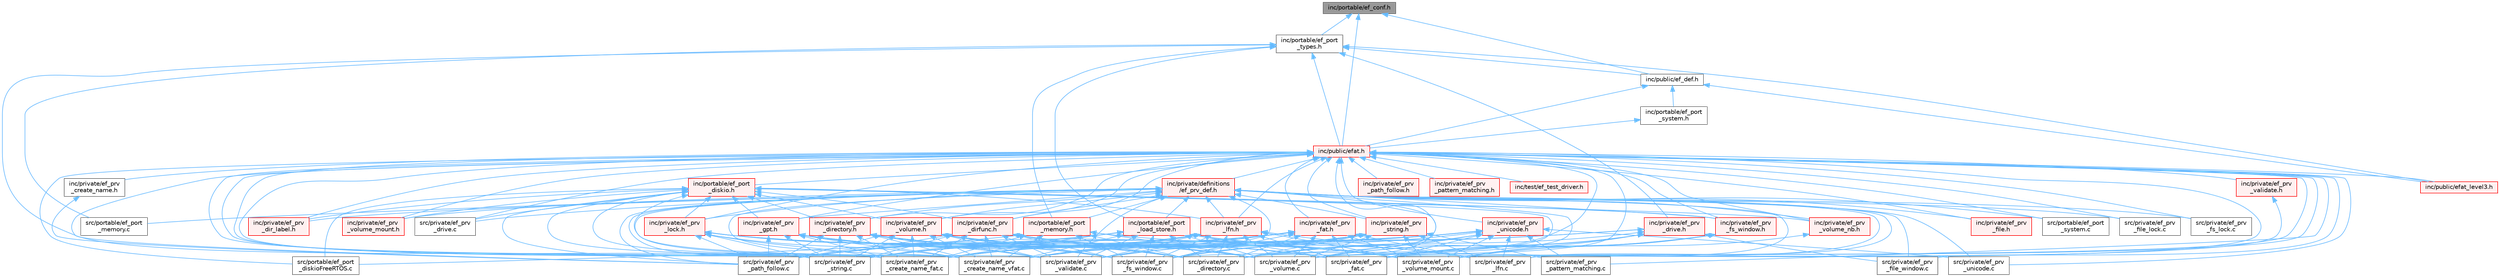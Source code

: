 digraph "inc/portable/ef_conf.h"
{
 // LATEX_PDF_SIZE
  bgcolor="transparent";
  edge [fontname=Helvetica,fontsize=10,labelfontname=Helvetica,labelfontsize=10];
  node [fontname=Helvetica,fontsize=10,shape=box,height=0.2,width=0.4];
  Node1 [id="Node000001",label="inc/portable/ef_conf.h",height=0.2,width=0.4,color="gray40", fillcolor="grey60", style="filled", fontcolor="black",tooltip="Header file for eFAT module configuration."];
  Node1 -> Node2 [id="edge1_Node000001_Node000002",dir="back",color="steelblue1",style="solid",tooltip=" "];
  Node2 [id="Node000002",label="inc/portable/ef_port\l_types.h",height=0.2,width=0.4,color="grey40", fillcolor="white", style="filled",URL="$ef__port__types_8h.html",tooltip="Header file for types definitions."];
  Node2 -> Node3 [id="edge2_Node000002_Node000003",dir="back",color="steelblue1",style="solid",tooltip=" "];
  Node3 [id="Node000003",label="inc/portable/ef_port\l_load_store.h",height=0.2,width=0.4,color="red", fillcolor="#FFF0F0", style="filled",URL="$ef__port__load__store_8h.html",tooltip="Header for portable functions to Load/Store multi-byte words with unaligned access Needed for access ..."];
  Node3 -> Node4 [id="edge3_Node000003_Node000004",dir="back",color="steelblue1",style="solid",tooltip=" "];
  Node4 [id="Node000004",label="src/private/ef_prv\l_create_name_fat.c",height=0.2,width=0.4,color="grey40", fillcolor="white", style="filled",URL="$ef__prv__create__name__fat_8c.html",tooltip="Code file for functions."];
  Node3 -> Node5 [id="edge4_Node000003_Node000005",dir="back",color="steelblue1",style="solid",tooltip=" "];
  Node5 [id="Node000005",label="src/private/ef_prv\l_create_name_vfat.c",height=0.2,width=0.4,color="grey40", fillcolor="white", style="filled",URL="$ef__prv__create__name__vfat_8c.html",tooltip="Code file for functions."];
  Node3 -> Node6 [id="edge5_Node000003_Node000006",dir="back",color="steelblue1",style="solid",tooltip=" "];
  Node6 [id="Node000006",label="src/private/ef_prv\l_directory.c",height=0.2,width=0.4,color="grey40", fillcolor="white", style="filled",URL="$ef__prv__directory_8c.html",tooltip="Code file for directory handling."];
  Node3 -> Node7 [id="edge6_Node000003_Node000007",dir="back",color="steelblue1",style="solid",tooltip=" "];
  Node7 [id="Node000007",label="src/private/ef_prv\l_fat.c",height=0.2,width=0.4,color="grey40", fillcolor="white", style="filled",URL="$ef__prv__fat_8c.html",tooltip="Code file for FAT functions."];
  Node3 -> Node8 [id="edge7_Node000003_Node000008",dir="back",color="steelblue1",style="solid",tooltip=" "];
  Node8 [id="Node000008",label="src/private/ef_prv\l_fs_window.c",height=0.2,width=0.4,color="grey40", fillcolor="white", style="filled",URL="$ef__prv__fs__window_8c.html",tooltip="FS window load or Store."];
  Node3 -> Node10 [id="edge8_Node000003_Node000010",dir="back",color="steelblue1",style="solid",tooltip=" "];
  Node10 [id="Node000010",label="src/private/ef_prv\l_lfn.c",height=0.2,width=0.4,color="grey40", fillcolor="white", style="filled",URL="$ef__prv__lfn_8c.html",tooltip="Code file for functions."];
  Node3 -> Node11 [id="edge9_Node000003_Node000011",dir="back",color="steelblue1",style="solid",tooltip=" "];
  Node11 [id="Node000011",label="src/private/ef_prv\l_path_follow.c",height=0.2,width=0.4,color="grey40", fillcolor="white", style="filled",URL="$ef__prv__path__follow_8c.html",tooltip="Code file for functions."];
  Node3 -> Node12 [id="edge10_Node000003_Node000012",dir="back",color="steelblue1",style="solid",tooltip=" "];
  Node12 [id="Node000012",label="src/private/ef_prv\l_string.c",height=0.2,width=0.4,color="grey40", fillcolor="white", style="filled",URL="$ef__prv__string_8c.html",tooltip="String functions."];
  Node3 -> Node13 [id="edge11_Node000003_Node000013",dir="back",color="steelblue1",style="solid",tooltip=" "];
  Node13 [id="Node000013",label="src/private/ef_prv\l_validate.c",height=0.2,width=0.4,color="grey40", fillcolor="white", style="filled",URL="$ef__prv__validate_8c.html",tooltip="Check if the file/directory object is valid and lock the filesystem if it is valid."];
  Node3 -> Node14 [id="edge12_Node000003_Node000014",dir="back",color="steelblue1",style="solid",tooltip=" "];
  Node14 [id="Node000014",label="src/private/ef_prv\l_volume.c",height=0.2,width=0.4,color="grey40", fillcolor="white", style="filled",URL="$ef__prv__volume_8c.html",tooltip="Private volume access variables and functions."];
  Node3 -> Node15 [id="edge13_Node000003_Node000015",dir="back",color="steelblue1",style="solid",tooltip=" "];
  Node15 [id="Node000015",label="src/private/ef_prv\l_volume_mount.c",height=0.2,width=0.4,color="grey40", fillcolor="white", style="filled",URL="$ef__prv__volume__mount_8c.html",tooltip="Private volume mounting functions."];
  Node2 -> Node40 [id="edge14_Node000002_Node000040",dir="back",color="steelblue1",style="solid",tooltip=" "];
  Node40 [id="Node000040",label="inc/portable/ef_port\l_memory.h",height=0.2,width=0.4,color="red", fillcolor="#FFF0F0", style="filled",URL="$ef__port__memory_8h.html",tooltip="Header for portable memory fills & compare functions."];
  Node40 -> Node41 [id="edge15_Node000040_Node000041",dir="back",color="steelblue1",style="solid",tooltip=" "];
  Node41 [id="Node000041",label="src/portable/ef_port\l_diskioFreeRTOS.c",height=0.2,width=0.4,color="grey40", fillcolor="white", style="filled",URL="$ef__port__diskio_free_r_t_o_s_8c.html",tooltip="Code file for Low level disk interface."];
  Node40 -> Node4 [id="edge16_Node000040_Node000004",dir="back",color="steelblue1",style="solid",tooltip=" "];
  Node40 -> Node5 [id="edge17_Node000040_Node000005",dir="back",color="steelblue1",style="solid",tooltip=" "];
  Node40 -> Node6 [id="edge18_Node000040_Node000006",dir="back",color="steelblue1",style="solid",tooltip=" "];
  Node40 -> Node8 [id="edge19_Node000040_Node000008",dir="back",color="steelblue1",style="solid",tooltip=" "];
  Node40 -> Node10 [id="edge20_Node000040_Node000010",dir="back",color="steelblue1",style="solid",tooltip=" "];
  Node40 -> Node14 [id="edge21_Node000040_Node000014",dir="back",color="steelblue1",style="solid",tooltip=" "];
  Node2 -> Node43 [id="edge22_Node000002_Node000043",dir="back",color="steelblue1",style="solid",tooltip=" "];
  Node43 [id="Node000043",label="inc/private/ef_prv\l_drive.h",height=0.2,width=0.4,color="red", fillcolor="#FFF0F0", style="filled",URL="$ef__prv__drive_8h.html",tooltip="Header file for Low level disk interface."];
  Node43 -> Node6 [id="edge23_Node000043_Node000006",dir="back",color="steelblue1",style="solid",tooltip=" "];
  Node43 -> Node7 [id="edge24_Node000043_Node000007",dir="back",color="steelblue1",style="solid",tooltip=" "];
  Node43 -> Node44 [id="edge25_Node000043_Node000044",dir="back",color="steelblue1",style="solid",tooltip=" "];
  Node44 [id="Node000044",label="src/private/ef_prv\l_file_window.c",height=0.2,width=0.4,color="grey40", fillcolor="white", style="filled",URL="$ef__prv__file__window_8c.html",tooltip="File window management."];
  Node43 -> Node8 [id="edge26_Node000043_Node000008",dir="back",color="steelblue1",style="solid",tooltip=" "];
  Node43 -> Node13 [id="edge27_Node000043_Node000013",dir="back",color="steelblue1",style="solid",tooltip=" "];
  Node43 -> Node14 [id="edge28_Node000043_Node000014",dir="back",color="steelblue1",style="solid",tooltip=" "];
  Node43 -> Node15 [id="edge29_Node000043_Node000015",dir="back",color="steelblue1",style="solid",tooltip=" "];
  Node2 -> Node47 [id="edge30_Node000002_Node000047",dir="back",color="steelblue1",style="solid",tooltip=" "];
  Node47 [id="Node000047",label="inc/public/ef_def.h",height=0.2,width=0.4,color="grey40", fillcolor="white", style="filled",URL="$ef__def_8h.html",tooltip="Public definitions for eFAT."];
  Node47 -> Node48 [id="edge31_Node000047_Node000048",dir="back",color="steelblue1",style="solid",tooltip=" "];
  Node48 [id="Node000048",label="inc/portable/ef_port\l_system.h",height=0.2,width=0.4,color="grey40", fillcolor="white", style="filled",URL="$ef__port__system_8h.html",tooltip="Header file for portable system functions."];
  Node48 -> Node49 [id="edge32_Node000048_Node000049",dir="back",color="steelblue1",style="solid",tooltip=" "];
  Node49 [id="Node000049",label="inc/public/efat.h",height=0.2,width=0.4,color="red", fillcolor="#FFF0F0", style="filled",URL="$efat_8h.html",tooltip="Header file for eFAT module."];
  Node49 -> Node50 [id="edge33_Node000049_Node000050",dir="back",color="steelblue1",style="solid",tooltip=" "];
  Node50 [id="Node000050",label="inc/portable/ef_port\l_diskio.h",height=0.2,width=0.4,color="red", fillcolor="#FFF0F0", style="filled",URL="$ef__port__diskio_8h.html",tooltip="Header file for Low level disk interface."];
  Node50 -> Node51 [id="edge34_Node000050_Node000051",dir="back",color="steelblue1",style="solid",tooltip=" "];
  Node51 [id="Node000051",label="inc/private/ef_prv\l_dir_label.h",height=0.2,width=0.4,color="red", fillcolor="#FFF0F0", style="filled",URL="$ef__prv__dir__label_8h.html",tooltip="Private Header file for FAT directory functions."];
  Node50 -> Node52 [id="edge35_Node000050_Node000052",dir="back",color="steelblue1",style="solid",tooltip=" "];
  Node52 [id="Node000052",label="inc/private/ef_prv\l_directory.h",height=0.2,width=0.4,color="red", fillcolor="#FFF0F0", style="filled",URL="$ef__prv__directory_8h.html",tooltip="Private Header file for directory handling."];
  Node52 -> Node4 [id="edge36_Node000052_Node000004",dir="back",color="steelblue1",style="solid",tooltip=" "];
  Node52 -> Node5 [id="edge37_Node000052_Node000005",dir="back",color="steelblue1",style="solid",tooltip=" "];
  Node52 -> Node6 [id="edge38_Node000052_Node000006",dir="back",color="steelblue1",style="solid",tooltip=" "];
  Node52 -> Node7 [id="edge39_Node000052_Node000007",dir="back",color="steelblue1",style="solid",tooltip=" "];
  Node52 -> Node8 [id="edge40_Node000052_Node000008",dir="back",color="steelblue1",style="solid",tooltip=" "];
  Node52 -> Node11 [id="edge41_Node000052_Node000011",dir="back",color="steelblue1",style="solid",tooltip=" "];
  Node52 -> Node12 [id="edge42_Node000052_Node000012",dir="back",color="steelblue1",style="solid",tooltip=" "];
  Node52 -> Node13 [id="edge43_Node000052_Node000013",dir="back",color="steelblue1",style="solid",tooltip=" "];
  Node52 -> Node14 [id="edge44_Node000052_Node000014",dir="back",color="steelblue1",style="solid",tooltip=" "];
  Node52 -> Node15 [id="edge45_Node000052_Node000015",dir="back",color="steelblue1",style="solid",tooltip=" "];
  Node50 -> Node54 [id="edge46_Node000050_Node000054",dir="back",color="steelblue1",style="solid",tooltip=" "];
  Node54 [id="Node000054",label="inc/private/ef_prv\l_dirfunc.h",height=0.2,width=0.4,color="red", fillcolor="#FFF0F0", style="filled",URL="$ef__prv__dirfunc_8h_source.html",tooltip=" "];
  Node54 -> Node4 [id="edge47_Node000054_Node000004",dir="back",color="steelblue1",style="solid",tooltip=" "];
  Node54 -> Node5 [id="edge48_Node000054_Node000005",dir="back",color="steelblue1",style="solid",tooltip=" "];
  Node54 -> Node6 [id="edge49_Node000054_Node000006",dir="back",color="steelblue1",style="solid",tooltip=" "];
  Node54 -> Node7 [id="edge50_Node000054_Node000007",dir="back",color="steelblue1",style="solid",tooltip=" "];
  Node54 -> Node8 [id="edge51_Node000054_Node000008",dir="back",color="steelblue1",style="solid",tooltip=" "];
  Node54 -> Node11 [id="edge52_Node000054_Node000011",dir="back",color="steelblue1",style="solid",tooltip=" "];
  Node54 -> Node12 [id="edge53_Node000054_Node000012",dir="back",color="steelblue1",style="solid",tooltip=" "];
  Node54 -> Node13 [id="edge54_Node000054_Node000013",dir="back",color="steelblue1",style="solid",tooltip=" "];
  Node54 -> Node14 [id="edge55_Node000054_Node000014",dir="back",color="steelblue1",style="solid",tooltip=" "];
  Node54 -> Node15 [id="edge56_Node000054_Node000015",dir="back",color="steelblue1",style="solid",tooltip=" "];
  Node50 -> Node55 [id="edge57_Node000050_Node000055",dir="back",color="steelblue1",style="solid",tooltip=" "];
  Node55 [id="Node000055",label="inc/private/ef_prv\l_fs_window.h",height=0.2,width=0.4,color="red", fillcolor="#FFF0F0", style="filled",URL="$ef__prv__fs__window_8h.html",tooltip="Private disk access window in the filesystem object."];
  Node55 -> Node6 [id="edge58_Node000055_Node000006",dir="back",color="steelblue1",style="solid",tooltip=" "];
  Node55 -> Node7 [id="edge59_Node000055_Node000007",dir="back",color="steelblue1",style="solid",tooltip=" "];
  Node55 -> Node14 [id="edge60_Node000055_Node000014",dir="back",color="steelblue1",style="solid",tooltip=" "];
  Node55 -> Node15 [id="edge61_Node000055_Node000015",dir="back",color="steelblue1",style="solid",tooltip=" "];
  Node50 -> Node56 [id="edge62_Node000050_Node000056",dir="back",color="steelblue1",style="solid",tooltip=" "];
  Node56 [id="Node000056",label="inc/private/ef_prv\l_gpt.h",height=0.2,width=0.4,color="red", fillcolor="#FFF0F0", style="filled",URL="$ef__prv__gpt_8h.html",tooltip="Private GPT support function."];
  Node56 -> Node4 [id="edge63_Node000056_Node000004",dir="back",color="steelblue1",style="solid",tooltip=" "];
  Node56 -> Node5 [id="edge64_Node000056_Node000005",dir="back",color="steelblue1",style="solid",tooltip=" "];
  Node56 -> Node6 [id="edge65_Node000056_Node000006",dir="back",color="steelblue1",style="solid",tooltip=" "];
  Node56 -> Node7 [id="edge66_Node000056_Node000007",dir="back",color="steelblue1",style="solid",tooltip=" "];
  Node56 -> Node8 [id="edge67_Node000056_Node000008",dir="back",color="steelblue1",style="solid",tooltip=" "];
  Node56 -> Node11 [id="edge68_Node000056_Node000011",dir="back",color="steelblue1",style="solid",tooltip=" "];
  Node56 -> Node12 [id="edge69_Node000056_Node000012",dir="back",color="steelblue1",style="solid",tooltip=" "];
  Node56 -> Node13 [id="edge70_Node000056_Node000013",dir="back",color="steelblue1",style="solid",tooltip=" "];
  Node56 -> Node14 [id="edge71_Node000056_Node000014",dir="back",color="steelblue1",style="solid",tooltip=" "];
  Node56 -> Node15 [id="edge72_Node000056_Node000015",dir="back",color="steelblue1",style="solid",tooltip=" "];
  Node50 -> Node57 [id="edge73_Node000050_Node000057",dir="back",color="steelblue1",style="solid",tooltip=" "];
  Node57 [id="Node000057",label="inc/private/ef_prv\l_lfn.h",height=0.2,width=0.4,color="red", fillcolor="#FFF0F0", style="filled",URL="$ef__prv__lfn_8h.html",tooltip="Private header for Long File Name support."];
  Node57 -> Node4 [id="edge74_Node000057_Node000004",dir="back",color="steelblue1",style="solid",tooltip=" "];
  Node57 -> Node5 [id="edge75_Node000057_Node000005",dir="back",color="steelblue1",style="solid",tooltip=" "];
  Node57 -> Node6 [id="edge76_Node000057_Node000006",dir="back",color="steelblue1",style="solid",tooltip=" "];
  Node57 -> Node7 [id="edge77_Node000057_Node000007",dir="back",color="steelblue1",style="solid",tooltip=" "];
  Node57 -> Node8 [id="edge78_Node000057_Node000008",dir="back",color="steelblue1",style="solid",tooltip=" "];
  Node57 -> Node10 [id="edge79_Node000057_Node000010",dir="back",color="steelblue1",style="solid",tooltip=" "];
  Node57 -> Node11 [id="edge80_Node000057_Node000011",dir="back",color="steelblue1",style="solid",tooltip=" "];
  Node57 -> Node12 [id="edge81_Node000057_Node000012",dir="back",color="steelblue1",style="solid",tooltip=" "];
  Node57 -> Node13 [id="edge82_Node000057_Node000013",dir="back",color="steelblue1",style="solid",tooltip=" "];
  Node57 -> Node14 [id="edge83_Node000057_Node000014",dir="back",color="steelblue1",style="solid",tooltip=" "];
  Node57 -> Node15 [id="edge84_Node000057_Node000015",dir="back",color="steelblue1",style="solid",tooltip=" "];
  Node50 -> Node58 [id="edge85_Node000050_Node000058",dir="back",color="steelblue1",style="solid",tooltip=" "];
  Node58 [id="Node000058",label="inc/private/ef_prv\l_lock.h",height=0.2,width=0.4,color="red", fillcolor="#FFF0F0", style="filled",URL="$ef__prv__lock_8h.html",tooltip="Private Header file for access control to the volume."];
  Node58 -> Node4 [id="edge86_Node000058_Node000004",dir="back",color="steelblue1",style="solid",tooltip=" "];
  Node58 -> Node5 [id="edge87_Node000058_Node000005",dir="back",color="steelblue1",style="solid",tooltip=" "];
  Node58 -> Node6 [id="edge88_Node000058_Node000006",dir="back",color="steelblue1",style="solid",tooltip=" "];
  Node58 -> Node8 [id="edge89_Node000058_Node000008",dir="back",color="steelblue1",style="solid",tooltip=" "];
  Node58 -> Node11 [id="edge90_Node000058_Node000011",dir="back",color="steelblue1",style="solid",tooltip=" "];
  Node58 -> Node12 [id="edge91_Node000058_Node000012",dir="back",color="steelblue1",style="solid",tooltip=" "];
  Node58 -> Node13 [id="edge92_Node000058_Node000013",dir="back",color="steelblue1",style="solid",tooltip=" "];
  Node58 -> Node14 [id="edge93_Node000058_Node000014",dir="back",color="steelblue1",style="solid",tooltip=" "];
  Node58 -> Node15 [id="edge94_Node000058_Node000015",dir="back",color="steelblue1",style="solid",tooltip=" "];
  Node50 -> Node61 [id="edge95_Node000050_Node000061",dir="back",color="steelblue1",style="solid",tooltip=" "];
  Node61 [id="Node000061",label="inc/private/ef_prv\l_volume.h",height=0.2,width=0.4,color="red", fillcolor="#FFF0F0", style="filled",URL="$ef__prv__volume_8h.html",tooltip="Private volume access management."];
  Node61 -> Node4 [id="edge96_Node000061_Node000004",dir="back",color="steelblue1",style="solid",tooltip=" "];
  Node61 -> Node5 [id="edge97_Node000061_Node000005",dir="back",color="steelblue1",style="solid",tooltip=" "];
  Node61 -> Node6 [id="edge98_Node000061_Node000006",dir="back",color="steelblue1",style="solid",tooltip=" "];
  Node61 -> Node7 [id="edge99_Node000061_Node000007",dir="back",color="steelblue1",style="solid",tooltip=" "];
  Node61 -> Node8 [id="edge100_Node000061_Node000008",dir="back",color="steelblue1",style="solid",tooltip=" "];
  Node61 -> Node11 [id="edge101_Node000061_Node000011",dir="back",color="steelblue1",style="solid",tooltip=" "];
  Node61 -> Node12 [id="edge102_Node000061_Node000012",dir="back",color="steelblue1",style="solid",tooltip=" "];
  Node61 -> Node13 [id="edge103_Node000061_Node000013",dir="back",color="steelblue1",style="solid",tooltip=" "];
  Node61 -> Node14 [id="edge104_Node000061_Node000014",dir="back",color="steelblue1",style="solid",tooltip=" "];
  Node61 -> Node15 [id="edge105_Node000061_Node000015",dir="back",color="steelblue1",style="solid",tooltip=" "];
  Node50 -> Node62 [id="edge106_Node000050_Node000062",dir="back",color="steelblue1",style="solid",tooltip=" "];
  Node62 [id="Node000062",label="inc/private/ef_prv\l_volume_mount.h",height=0.2,width=0.4,color="red", fillcolor="#FFF0F0", style="filled",URL="$ef__prv__volume__mount_8h.html",tooltip="Private volume mounting."];
  Node50 -> Node63 [id="edge107_Node000050_Node000063",dir="back",color="steelblue1",style="solid",tooltip=" "];
  Node63 [id="Node000063",label="inc/private/ef_prv\l_volume_nb.h",height=0.2,width=0.4,color="red", fillcolor="#FFF0F0", style="filled",URL="$ef__prv__volume__nb_8h.html",tooltip="Private volume numbering."];
  Node63 -> Node15 [id="edge108_Node000063_Node000015",dir="back",color="steelblue1",style="solid",tooltip=" "];
  Node50 -> Node41 [id="edge109_Node000050_Node000041",dir="back",color="steelblue1",style="solid",tooltip=" "];
  Node50 -> Node4 [id="edge110_Node000050_Node000004",dir="back",color="steelblue1",style="solid",tooltip=" "];
  Node50 -> Node5 [id="edge111_Node000050_Node000005",dir="back",color="steelblue1",style="solid",tooltip=" "];
  Node50 -> Node65 [id="edge112_Node000050_Node000065",dir="back",color="steelblue1",style="solid",tooltip=" "];
  Node65 [id="Node000065",label="src/private/ef_prv\l_drive.c",height=0.2,width=0.4,color="grey40", fillcolor="white", style="filled",URL="$ef__prv__drive_8c.html",tooltip="Code file for Low level disk interface."];
  Node50 -> Node11 [id="edge113_Node000050_Node000011",dir="back",color="steelblue1",style="solid",tooltip=" "];
  Node50 -> Node12 [id="edge114_Node000050_Node000012",dir="back",color="steelblue1",style="solid",tooltip=" "];
  Node50 -> Node14 [id="edge115_Node000050_Node000014",dir="back",color="steelblue1",style="solid",tooltip=" "];
  Node49 -> Node66 [id="edge116_Node000049_Node000066",dir="back",color="steelblue1",style="solid",tooltip=" "];
  Node66 [id="Node000066",label="inc/private/definitions\l/ef_prv_def.h",height=0.2,width=0.4,color="red", fillcolor="#FFF0F0", style="filled",URL="$ef__prv__def_8h.html",tooltip="Private definitions."];
  Node66 -> Node3 [id="edge117_Node000066_Node000003",dir="back",color="steelblue1",style="solid",tooltip=" "];
  Node66 -> Node40 [id="edge118_Node000066_Node000040",dir="back",color="steelblue1",style="solid",tooltip=" "];
  Node66 -> Node51 [id="edge119_Node000066_Node000051",dir="back",color="steelblue1",style="solid",tooltip=" "];
  Node66 -> Node52 [id="edge120_Node000066_Node000052",dir="back",color="steelblue1",style="solid",tooltip=" "];
  Node66 -> Node54 [id="edge121_Node000066_Node000054",dir="back",color="steelblue1",style="solid",tooltip=" "];
  Node66 -> Node67 [id="edge122_Node000066_Node000067",dir="back",color="steelblue1",style="solid",tooltip=" "];
  Node67 [id="Node000067",label="inc/private/ef_prv\l_file.h",height=0.2,width=0.4,color="red", fillcolor="#FFF0F0", style="filled",URL="$ef__prv__file_8h.html",tooltip="Private file specific functions protoypes."];
  Node66 -> Node55 [id="edge123_Node000066_Node000055",dir="back",color="steelblue1",style="solid",tooltip=" "];
  Node66 -> Node56 [id="edge124_Node000066_Node000056",dir="back",color="steelblue1",style="solid",tooltip=" "];
  Node66 -> Node57 [id="edge125_Node000066_Node000057",dir="back",color="steelblue1",style="solid",tooltip=" "];
  Node66 -> Node58 [id="edge126_Node000066_Node000058",dir="back",color="steelblue1",style="solid",tooltip=" "];
  Node66 -> Node68 [id="edge127_Node000066_Node000068",dir="back",color="steelblue1",style="solid",tooltip=" "];
  Node68 [id="Node000068",label="inc/private/ef_prv\l_string.h",height=0.2,width=0.4,color="red", fillcolor="#FFF0F0", style="filled",URL="$ef__prv__string_8h.html",tooltip="Private Header file for string functions."];
  Node68 -> Node4 [id="edge128_Node000068_Node000004",dir="back",color="steelblue1",style="solid",tooltip=" "];
  Node68 -> Node5 [id="edge129_Node000068_Node000005",dir="back",color="steelblue1",style="solid",tooltip=" "];
  Node68 -> Node6 [id="edge130_Node000068_Node000006",dir="back",color="steelblue1",style="solid",tooltip=" "];
  Node68 -> Node8 [id="edge131_Node000068_Node000008",dir="back",color="steelblue1",style="solid",tooltip=" "];
  Node68 -> Node10 [id="edge132_Node000068_Node000010",dir="back",color="steelblue1",style="solid",tooltip=" "];
  Node68 -> Node11 [id="edge133_Node000068_Node000011",dir="back",color="steelblue1",style="solid",tooltip=" "];
  Node68 -> Node69 [id="edge134_Node000068_Node000069",dir="back",color="steelblue1",style="solid",tooltip=" "];
  Node69 [id="Node000069",label="src/private/ef_prv\l_pattern_matching.c",height=0.2,width=0.4,color="grey40", fillcolor="white", style="filled",URL="$ef__prv__pattern__matching_8c.html",tooltip="Code file for functions."];
  Node68 -> Node12 [id="edge135_Node000068_Node000012",dir="back",color="steelblue1",style="solid",tooltip=" "];
  Node68 -> Node13 [id="edge136_Node000068_Node000013",dir="back",color="steelblue1",style="solid",tooltip=" "];
  Node68 -> Node14 [id="edge137_Node000068_Node000014",dir="back",color="steelblue1",style="solid",tooltip=" "];
  Node68 -> Node15 [id="edge138_Node000068_Node000015",dir="back",color="steelblue1",style="solid",tooltip=" "];
  Node66 -> Node61 [id="edge139_Node000066_Node000061",dir="back",color="steelblue1",style="solid",tooltip=" "];
  Node66 -> Node62 [id="edge140_Node000066_Node000062",dir="back",color="steelblue1",style="solid",tooltip=" "];
  Node66 -> Node63 [id="edge141_Node000066_Node000063",dir="back",color="steelblue1",style="solid",tooltip=" "];
  Node66 -> Node71 [id="edge142_Node000066_Node000071",dir="back",color="steelblue1",style="solid",tooltip=" "];
  Node71 [id="Node000071",label="src/portable/ef_port\l_memory.c",height=0.2,width=0.4,color="grey40", fillcolor="white", style="filled",URL="$ef__port__memory_8c.html",tooltip="Memory functions."];
  Node66 -> Node72 [id="edge143_Node000066_Node000072",dir="back",color="steelblue1",style="solid",tooltip=" "];
  Node72 [id="Node000072",label="src/portable/ef_port\l_system.c",height=0.2,width=0.4,color="grey40", fillcolor="white", style="filled",URL="$ef__port__system_8c.html",tooltip="Code file for OS Dependent Functions for eFAT."];
  Node66 -> Node4 [id="edge144_Node000066_Node000004",dir="back",color="steelblue1",style="solid",tooltip=" "];
  Node66 -> Node5 [id="edge145_Node000066_Node000005",dir="back",color="steelblue1",style="solid",tooltip=" "];
  Node66 -> Node6 [id="edge146_Node000066_Node000006",dir="back",color="steelblue1",style="solid",tooltip=" "];
  Node66 -> Node65 [id="edge147_Node000066_Node000065",dir="back",color="steelblue1",style="solid",tooltip=" "];
  Node66 -> Node7 [id="edge148_Node000066_Node000007",dir="back",color="steelblue1",style="solid",tooltip=" "];
  Node66 -> Node73 [id="edge149_Node000066_Node000073",dir="back",color="steelblue1",style="solid",tooltip=" "];
  Node73 [id="Node000073",label="src/private/ef_prv\l_file_lock.c",height=0.2,width=0.4,color="grey40", fillcolor="white", style="filled",URL="$ef__prv__file__lock_8c.html",tooltip="Code file for functions."];
  Node66 -> Node44 [id="edge150_Node000066_Node000044",dir="back",color="steelblue1",style="solid",tooltip=" "];
  Node66 -> Node74 [id="edge151_Node000066_Node000074",dir="back",color="steelblue1",style="solid",tooltip=" "];
  Node74 [id="Node000074",label="src/private/ef_prv\l_fs_lock.c",height=0.2,width=0.4,color="grey40", fillcolor="white", style="filled",URL="$ef__prv__fs__lock_8c.html",tooltip="Filesystem locking / unlocking."];
  Node66 -> Node8 [id="edge152_Node000066_Node000008",dir="back",color="steelblue1",style="solid",tooltip=" "];
  Node66 -> Node10 [id="edge153_Node000066_Node000010",dir="back",color="steelblue1",style="solid",tooltip=" "];
  Node66 -> Node11 [id="edge154_Node000066_Node000011",dir="back",color="steelblue1",style="solid",tooltip=" "];
  Node66 -> Node12 [id="edge155_Node000066_Node000012",dir="back",color="steelblue1",style="solid",tooltip=" "];
  Node66 -> Node75 [id="edge156_Node000066_Node000075",dir="back",color="steelblue1",style="solid",tooltip=" "];
  Node75 [id="Node000075",label="src/private/ef_prv\l_unicode.c",height=0.2,width=0.4,color="grey40", fillcolor="white", style="filled",URL="$ef__prv__unicode_8c.html",tooltip="Code file for unicode support."];
  Node66 -> Node13 [id="edge157_Node000066_Node000013",dir="back",color="steelblue1",style="solid",tooltip=" "];
  Node66 -> Node14 [id="edge158_Node000066_Node000014",dir="back",color="steelblue1",style="solid",tooltip=" "];
  Node66 -> Node15 [id="edge159_Node000066_Node000015",dir="back",color="steelblue1",style="solid",tooltip=" "];
  Node49 -> Node78 [id="edge160_Node000049_Node000078",dir="back",color="steelblue1",style="solid",tooltip=" "];
  Node78 [id="Node000078",label="inc/private/ef_prv\l_create_name.h",height=0.2,width=0.4,color="grey40", fillcolor="white", style="filled",URL="$ef__prv__create__name_8h.html",tooltip="Private Header file."];
  Node78 -> Node11 [id="edge161_Node000078_Node000011",dir="back",color="steelblue1",style="solid",tooltip=" "];
  Node49 -> Node51 [id="edge162_Node000049_Node000051",dir="back",color="steelblue1",style="solid",tooltip=" "];
  Node49 -> Node52 [id="edge163_Node000049_Node000052",dir="back",color="steelblue1",style="solid",tooltip=" "];
  Node49 -> Node54 [id="edge164_Node000049_Node000054",dir="back",color="steelblue1",style="solid",tooltip=" "];
  Node49 -> Node79 [id="edge165_Node000049_Node000079",dir="back",color="steelblue1",style="solid",tooltip=" "];
  Node79 [id="Node000079",label="inc/private/ef_prv\l_fat.h",height=0.2,width=0.4,color="red", fillcolor="#FFF0F0", style="filled",URL="$ef__prv__fat_8h.html",tooltip="Private Header file."];
  Node79 -> Node4 [id="edge166_Node000079_Node000004",dir="back",color="steelblue1",style="solid",tooltip=" "];
  Node79 -> Node5 [id="edge167_Node000079_Node000005",dir="back",color="steelblue1",style="solid",tooltip=" "];
  Node79 -> Node6 [id="edge168_Node000079_Node000006",dir="back",color="steelblue1",style="solid",tooltip=" "];
  Node79 -> Node7 [id="edge169_Node000079_Node000007",dir="back",color="steelblue1",style="solid",tooltip=" "];
  Node79 -> Node8 [id="edge170_Node000079_Node000008",dir="back",color="steelblue1",style="solid",tooltip=" "];
  Node79 -> Node10 [id="edge171_Node000079_Node000010",dir="back",color="steelblue1",style="solid",tooltip=" "];
  Node79 -> Node11 [id="edge172_Node000079_Node000011",dir="back",color="steelblue1",style="solid",tooltip=" "];
  Node79 -> Node12 [id="edge173_Node000079_Node000012",dir="back",color="steelblue1",style="solid",tooltip=" "];
  Node79 -> Node13 [id="edge174_Node000079_Node000013",dir="back",color="steelblue1",style="solid",tooltip=" "];
  Node79 -> Node14 [id="edge175_Node000079_Node000014",dir="back",color="steelblue1",style="solid",tooltip=" "];
  Node79 -> Node15 [id="edge176_Node000079_Node000015",dir="back",color="steelblue1",style="solid",tooltip=" "];
  Node49 -> Node67 [id="edge177_Node000049_Node000067",dir="back",color="steelblue1",style="solid",tooltip=" "];
  Node49 -> Node55 [id="edge178_Node000049_Node000055",dir="back",color="steelblue1",style="solid",tooltip=" "];
  Node49 -> Node56 [id="edge179_Node000049_Node000056",dir="back",color="steelblue1",style="solid",tooltip=" "];
  Node49 -> Node57 [id="edge180_Node000049_Node000057",dir="back",color="steelblue1",style="solid",tooltip=" "];
  Node49 -> Node58 [id="edge181_Node000049_Node000058",dir="back",color="steelblue1",style="solid",tooltip=" "];
  Node49 -> Node80 [id="edge182_Node000049_Node000080",dir="back",color="steelblue1",style="solid",tooltip=" "];
  Node80 [id="Node000080",label="inc/private/ef_prv\l_path_follow.h",height=0.2,width=0.4,color="red", fillcolor="#FFF0F0", style="filled",URL="$ef__prv__path__follow_8h.html",tooltip="Private Header file."];
  Node49 -> Node81 [id="edge183_Node000049_Node000081",dir="back",color="steelblue1",style="solid",tooltip=" "];
  Node81 [id="Node000081",label="inc/private/ef_prv\l_pattern_matching.h",height=0.2,width=0.4,color="red", fillcolor="#FFF0F0", style="filled",URL="$ef__prv__pattern__matching_8h.html",tooltip="Private Header file."];
  Node49 -> Node68 [id="edge184_Node000049_Node000068",dir="back",color="steelblue1",style="solid",tooltip=" "];
  Node49 -> Node82 [id="edge185_Node000049_Node000082",dir="back",color="steelblue1",style="solid",tooltip=" "];
  Node82 [id="Node000082",label="inc/private/ef_prv\l_unicode.h",height=0.2,width=0.4,color="red", fillcolor="#FFF0F0", style="filled",URL="$ef__prv__unicode_8h.html",tooltip="Private Header for unicode support."];
  Node82 -> Node4 [id="edge186_Node000082_Node000004",dir="back",color="steelblue1",style="solid",tooltip=" "];
  Node82 -> Node5 [id="edge187_Node000082_Node000005",dir="back",color="steelblue1",style="solid",tooltip=" "];
  Node82 -> Node6 [id="edge188_Node000082_Node000006",dir="back",color="steelblue1",style="solid",tooltip=" "];
  Node82 -> Node7 [id="edge189_Node000082_Node000007",dir="back",color="steelblue1",style="solid",tooltip=" "];
  Node82 -> Node8 [id="edge190_Node000082_Node000008",dir="back",color="steelblue1",style="solid",tooltip=" "];
  Node82 -> Node10 [id="edge191_Node000082_Node000010",dir="back",color="steelblue1",style="solid",tooltip=" "];
  Node82 -> Node11 [id="edge192_Node000082_Node000011",dir="back",color="steelblue1",style="solid",tooltip=" "];
  Node82 -> Node69 [id="edge193_Node000082_Node000069",dir="back",color="steelblue1",style="solid",tooltip=" "];
  Node82 -> Node12 [id="edge194_Node000082_Node000012",dir="back",color="steelblue1",style="solid",tooltip=" "];
  Node82 -> Node75 [id="edge195_Node000082_Node000075",dir="back",color="steelblue1",style="solid",tooltip=" "];
  Node82 -> Node13 [id="edge196_Node000082_Node000013",dir="back",color="steelblue1",style="solid",tooltip=" "];
  Node82 -> Node14 [id="edge197_Node000082_Node000014",dir="back",color="steelblue1",style="solid",tooltip=" "];
  Node82 -> Node15 [id="edge198_Node000082_Node000015",dir="back",color="steelblue1",style="solid",tooltip=" "];
  Node49 -> Node84 [id="edge199_Node000049_Node000084",dir="back",color="steelblue1",style="solid",tooltip=" "];
  Node84 [id="Node000084",label="inc/private/ef_prv\l_validate.h",height=0.2,width=0.4,color="red", fillcolor="#FFF0F0", style="filled",URL="$ef__prv__validate_8h.html",tooltip="Private Header file."];
  Node84 -> Node15 [id="edge200_Node000084_Node000015",dir="back",color="steelblue1",style="solid",tooltip=" "];
  Node49 -> Node61 [id="edge201_Node000049_Node000061",dir="back",color="steelblue1",style="solid",tooltip=" "];
  Node49 -> Node62 [id="edge202_Node000049_Node000062",dir="back",color="steelblue1",style="solid",tooltip=" "];
  Node49 -> Node63 [id="edge203_Node000049_Node000063",dir="back",color="steelblue1",style="solid",tooltip=" "];
  Node49 -> Node85 [id="edge204_Node000049_Node000085",dir="back",color="steelblue1",style="solid",tooltip=" "];
  Node85 [id="Node000085",label="inc/public/efat_level3.h",height=0.2,width=0.4,color="red", fillcolor="#FFF0F0", style="filled",URL="$efat__level3_8h.html",tooltip="Header file for eFAT module."];
  Node49 -> Node86 [id="edge205_Node000049_Node000086",dir="back",color="steelblue1",style="solid",tooltip=" "];
  Node86 [id="Node000086",label="inc/test/ef_test_driver.h",height=0.2,width=0.4,color="red", fillcolor="#FFF0F0", style="filled",URL="$ef__test__driver_8h.html",tooltip="Header for functions for testing sdcard functionalities."];
  Node49 -> Node41 [id="edge206_Node000049_Node000041",dir="back",color="steelblue1",style="solid",tooltip=" "];
  Node49 -> Node72 [id="edge207_Node000049_Node000072",dir="back",color="steelblue1",style="solid",tooltip=" "];
  Node49 -> Node4 [id="edge208_Node000049_Node000004",dir="back",color="steelblue1",style="solid",tooltip=" "];
  Node49 -> Node5 [id="edge209_Node000049_Node000005",dir="back",color="steelblue1",style="solid",tooltip=" "];
  Node49 -> Node6 [id="edge210_Node000049_Node000006",dir="back",color="steelblue1",style="solid",tooltip=" "];
  Node49 -> Node65 [id="edge211_Node000049_Node000065",dir="back",color="steelblue1",style="solid",tooltip=" "];
  Node49 -> Node7 [id="edge212_Node000049_Node000007",dir="back",color="steelblue1",style="solid",tooltip=" "];
  Node49 -> Node73 [id="edge213_Node000049_Node000073",dir="back",color="steelblue1",style="solid",tooltip=" "];
  Node49 -> Node44 [id="edge214_Node000049_Node000044",dir="back",color="steelblue1",style="solid",tooltip=" "];
  Node49 -> Node74 [id="edge215_Node000049_Node000074",dir="back",color="steelblue1",style="solid",tooltip=" "];
  Node49 -> Node8 [id="edge216_Node000049_Node000008",dir="back",color="steelblue1",style="solid",tooltip=" "];
  Node49 -> Node10 [id="edge217_Node000049_Node000010",dir="back",color="steelblue1",style="solid",tooltip=" "];
  Node49 -> Node11 [id="edge218_Node000049_Node000011",dir="back",color="steelblue1",style="solid",tooltip=" "];
  Node49 -> Node69 [id="edge219_Node000049_Node000069",dir="back",color="steelblue1",style="solid",tooltip=" "];
  Node49 -> Node12 [id="edge220_Node000049_Node000012",dir="back",color="steelblue1",style="solid",tooltip=" "];
  Node49 -> Node75 [id="edge221_Node000049_Node000075",dir="back",color="steelblue1",style="solid",tooltip=" "];
  Node49 -> Node13 [id="edge222_Node000049_Node000013",dir="back",color="steelblue1",style="solid",tooltip=" "];
  Node49 -> Node14 [id="edge223_Node000049_Node000014",dir="back",color="steelblue1",style="solid",tooltip=" "];
  Node49 -> Node15 [id="edge224_Node000049_Node000015",dir="back",color="steelblue1",style="solid",tooltip=" "];
  Node47 -> Node49 [id="edge225_Node000047_Node000049",dir="back",color="steelblue1",style="solid",tooltip=" "];
  Node47 -> Node85 [id="edge226_Node000047_Node000085",dir="back",color="steelblue1",style="solid",tooltip=" "];
  Node2 -> Node49 [id="edge227_Node000002_Node000049",dir="back",color="steelblue1",style="solid",tooltip=" "];
  Node2 -> Node85 [id="edge228_Node000002_Node000085",dir="back",color="steelblue1",style="solid",tooltip=" "];
  Node2 -> Node71 [id="edge229_Node000002_Node000071",dir="back",color="steelblue1",style="solid",tooltip=" "];
  Node2 -> Node12 [id="edge230_Node000002_Node000012",dir="back",color="steelblue1",style="solid",tooltip=" "];
  Node1 -> Node47 [id="edge231_Node000001_Node000047",dir="back",color="steelblue1",style="solid",tooltip=" "];
  Node1 -> Node49 [id="edge232_Node000001_Node000049",dir="back",color="steelblue1",style="solid",tooltip=" "];
}
